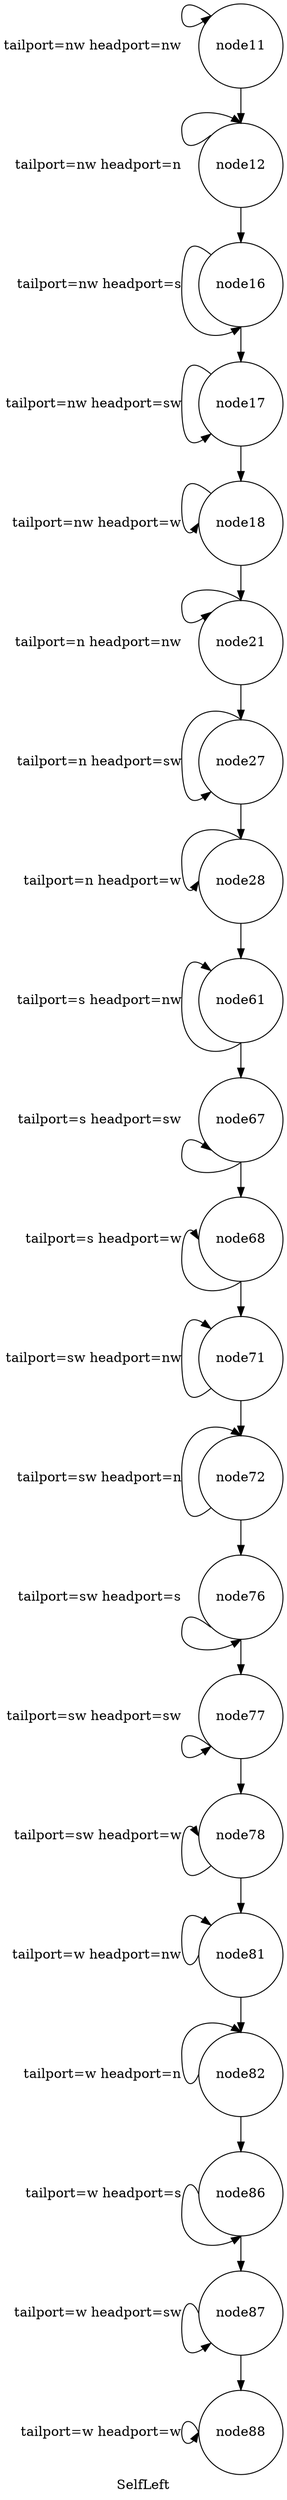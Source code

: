 digraph G{ label="SelfLeft"
node [shape = circle] "node11"; 
"node11" -> "node11"[label ="tailport=nw headport=nw" tailport=nw headport=nw];
"node11" -> "node12"  
"node12" -> "node12"[label ="tailport=nw headport=n" tailport=nw headport=n];
"node12" -> "node16"  
"node16" -> "node16"[label ="tailport=nw headport=s" tailport=nw headport=s];
"node16" -> "node17"  
"node17" -> "node17"[label ="tailport=nw headport=sw" tailport=nw headport=sw];
"node17" -> "node18"  
"node18" -> "node18"[label ="tailport=nw headport=w" tailport=nw headport=w];
"node18" -> "node21"  
"node21" -> "node21"[label ="tailport=n headport=nw" tailport=n headport=nw];
"node21" -> "node27"  
"node27" -> "node27"[label ="tailport=n headport=sw" tailport=n headport=sw];
"node27" -> "node28"  
"node28" -> "node28"[label ="tailport=n headport=w" tailport=n headport=w];
"node28" -> "node61"  
"node61" -> "node61"[label ="tailport=s headport=nw" tailport=s headport=nw];
"node61" -> "node67"  
"node67" -> "node67"[label ="tailport=s headport=sw" tailport=s headport=sw];
"node67" -> "node68"  
"node68" -> "node68"[label ="tailport=s headport=w" tailport=s headport=w];
"node68" -> "node71"  
"node71" -> "node71"[label ="tailport=sw headport=nw" tailport=sw headport=nw];
"node71" -> "node72"  
"node72" -> "node72"[label ="tailport=sw headport=n" tailport=sw headport=n];
"node72" -> "node76"  
"node76" -> "node76"[label ="tailport=sw headport=s" tailport=sw headport=s];
"node76" -> "node77"  
"node77" -> "node77"[label ="tailport=sw headport=sw" tailport=sw headport=sw];
"node77" -> "node78"  
"node78" -> "node78"[label ="tailport=sw headport=w" tailport=sw headport=w];
"node78" -> "node81"  
"node81" -> "node81"[label ="tailport=w headport=nw" tailport=w headport=nw];
"node81" -> "node82"  
"node82" -> "node82"[label ="tailport=w headport=n" tailport=w headport=n];
"node82" -> "node86"  
"node86" -> "node86"[label ="tailport=w headport=s" tailport=w headport=s];
"node86" -> "node87"  
"node87" -> "node87"[label ="tailport=w headport=sw" tailport=w headport=sw];
"node87" -> "node88"  
"node88" -> "node88"[label ="tailport=w headport=w" tailport=w headport=w];
}
